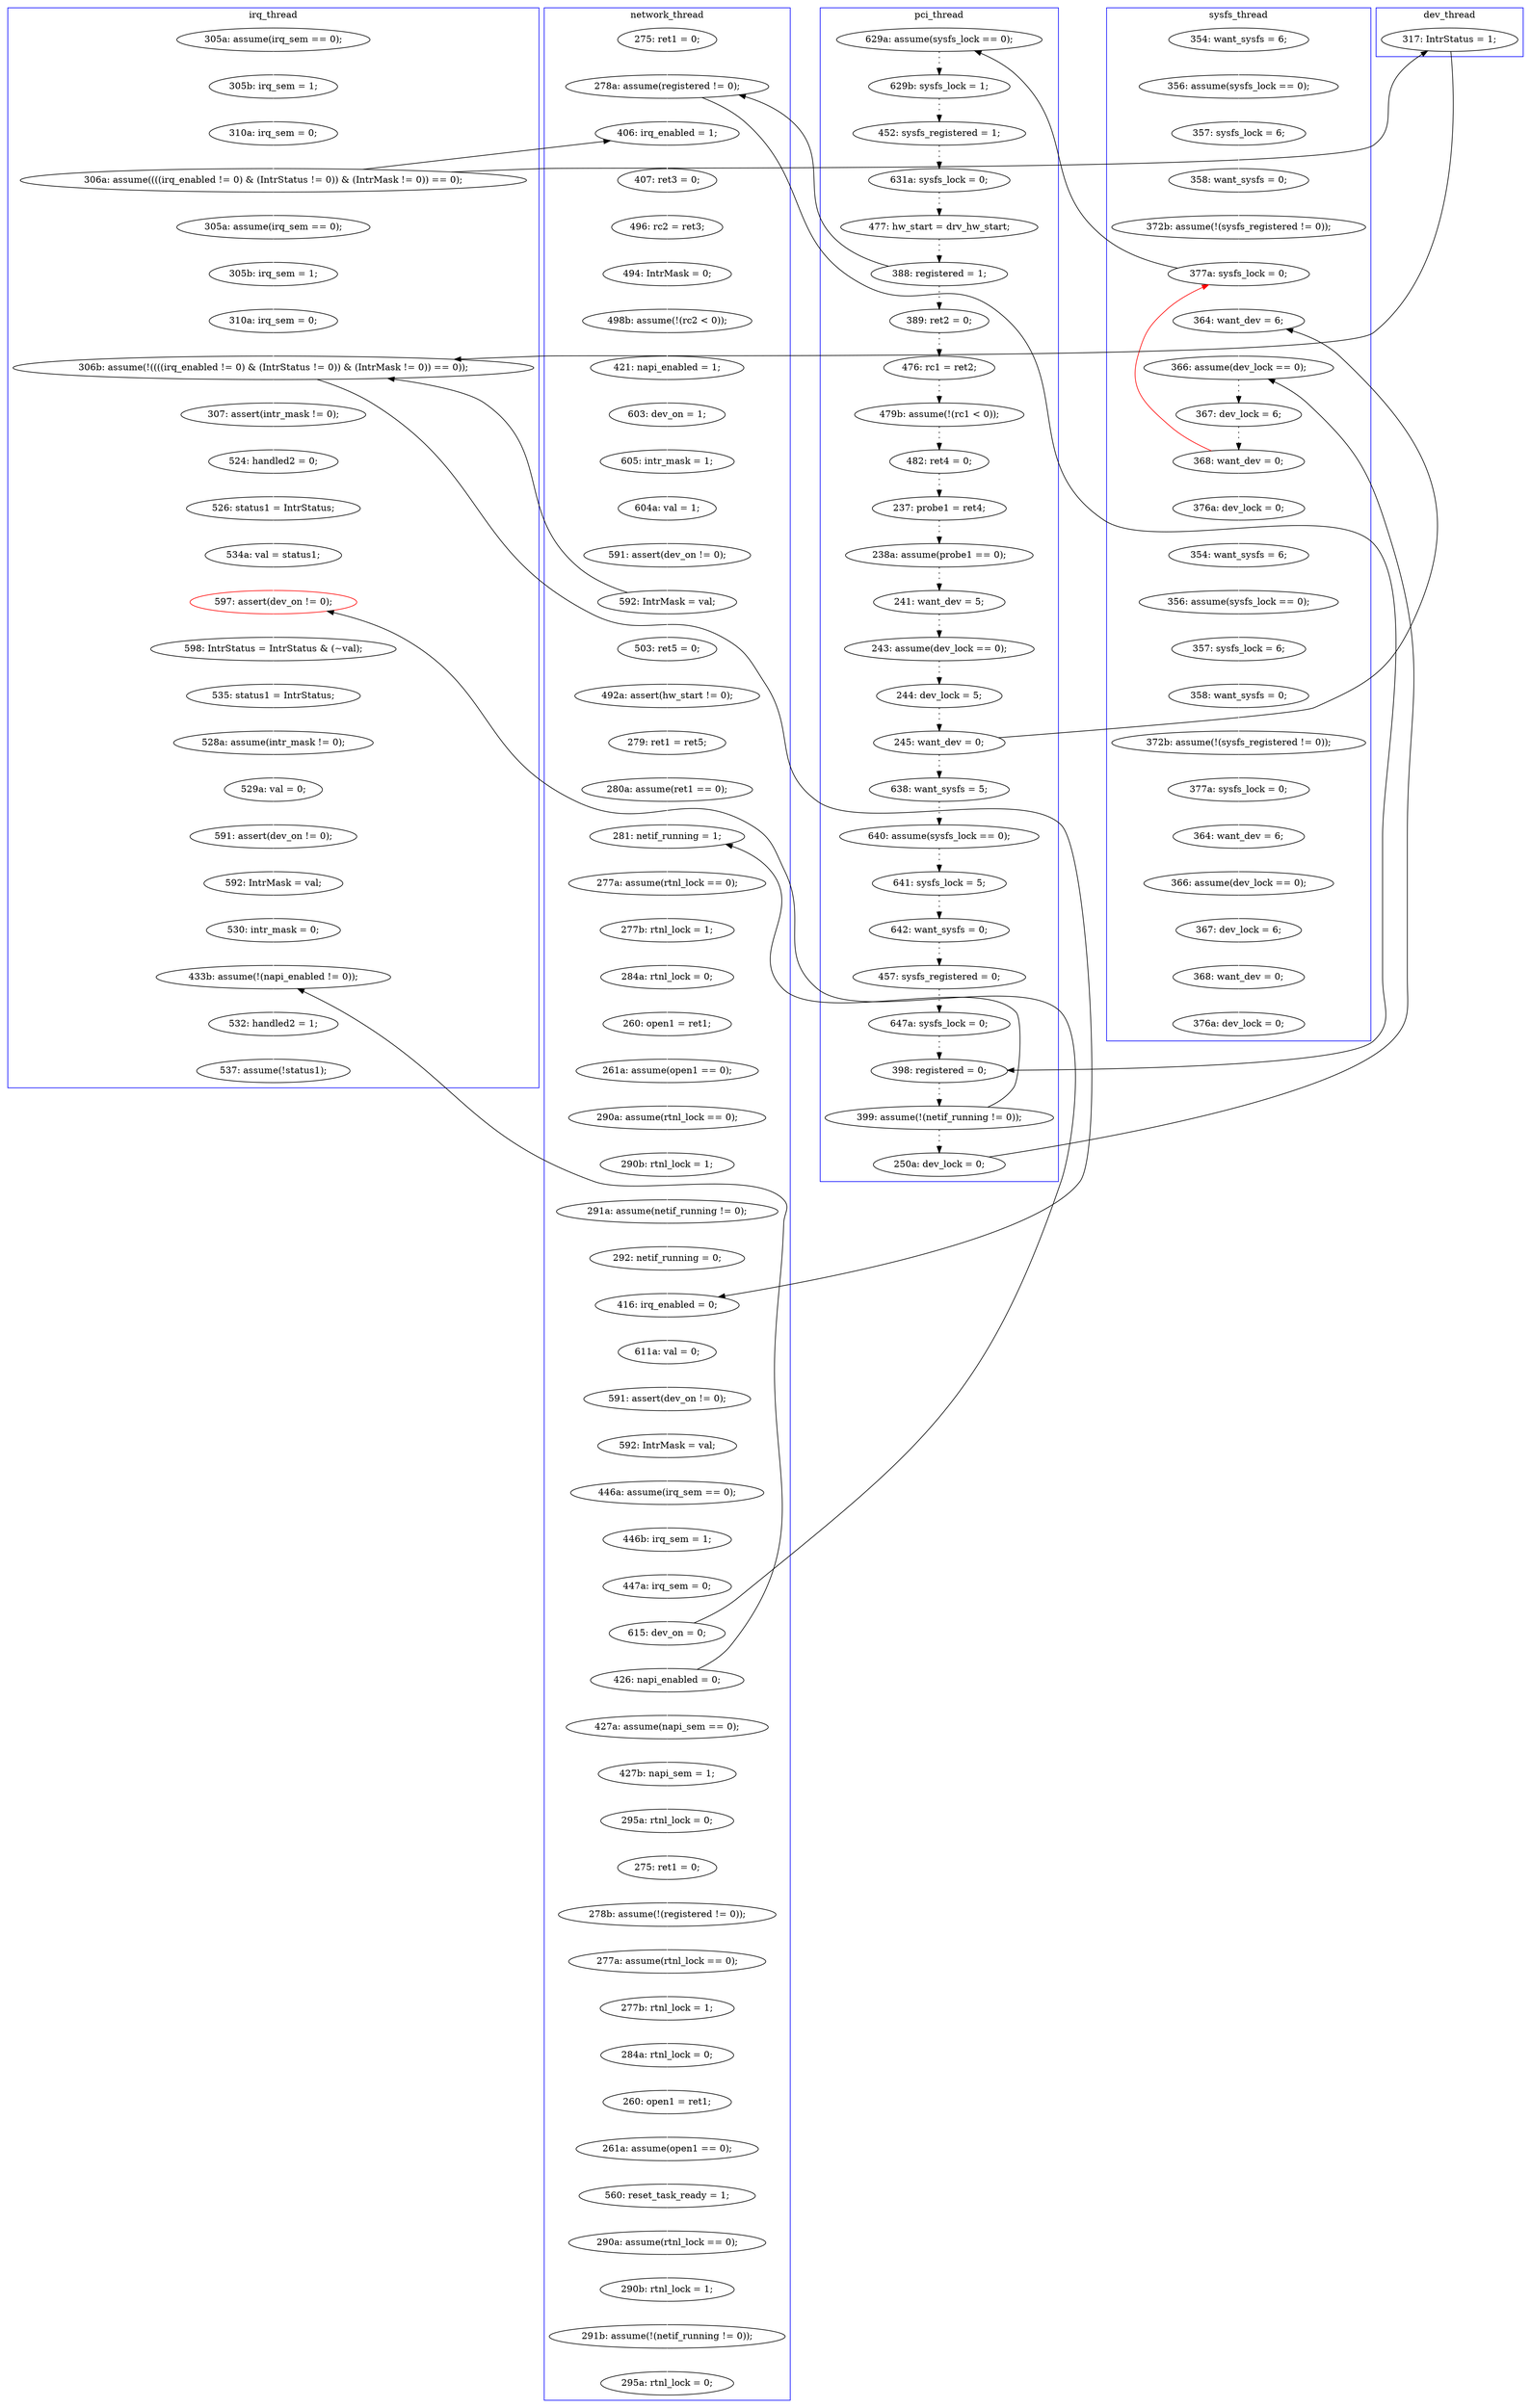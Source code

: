 digraph Counterexample {
	157 -> 158 [color = white, style = solid]
	234 -> 236 [color = white, style = solid]
	204 -> 208 [color = white, style = solid]
	122 -> 51 [color = red, style = solid, constraint = false]
	219 -> 266 [color = black, style = solid, constraint = false]
	82 -> 83 [color = black, style = dotted]
	257 -> 259 [color = white, style = solid]
	261 -> 262 [color = white, style = solid]
	84 -> 85 [color = black, style = solid, constraint = false]
	33 -> 36 [color = white, style = solid]
	30 -> 31 [color = white, style = solid]
	216 -> 217 [color = white, style = solid]
	285 -> 290 [color = white, style = solid]
	122 -> 123 [color = white, style = solid]
	269 -> 271 [color = white, style = solid]
	153 -> 159 [color = white, style = solid]
	71 -> 72 [color = black, style = dotted]
	36 -> 125 [color = black, style = solid, constraint = false]
	183 -> 190 [color = white, style = solid]
	111 -> 138 [color = white, style = solid]
	132 -> 148 [color = white, style = solid]
	111 -> 112 [color = black, style = solid, constraint = false]
	236 -> 242 [color = white, style = solid]
	238 -> 261 [color = white, style = solid]
	127 -> 128 [color = white, style = solid]
	191 -> 193 [color = white, style = solid]
	148 -> 149 [color = white, style = solid]
	274 -> 275 [color = white, style = solid]
	31 -> 33 [color = white, style = solid]
	245 -> 248 [color = white, style = solid]
	76 -> 77 [color = black, style = dotted]
	152 -> 153 [color = white, style = solid]
	211 -> 215 [color = white, style = solid]
	142 -> 144 [color = white, style = solid]
	51 -> 55 [color = black, style = solid, constraint = false]
	225 -> 228 [color = white, style = solid]
	267 -> 269 [color = white, style = solid]
	84 -> 90 [color = black, style = dotted]
	203 -> 238 [color = white, style = solid]
	166 -> 171 [color = white, style = solid]
	85 -> 120 [color = white, style = solid]
	63 -> 65 [color = black, style = dotted]
	109 -> 111 [color = white, style = solid]
	90 -> 91 [color = black, style = dotted]
	144 -> 147 [color = white, style = solid]
	75 -> 76 [color = black, style = dotted]
	256 -> 257 [color = white, style = solid]
	190 -> 191 [color = white, style = solid]
	42 -> 45 [color = white, style = solid]
	177 -> 178 [color = white, style = solid]
	262 -> 264 [color = white, style = solid]
	180 -> 183 [color = white, style = solid]
	113 -> 119 [color = black, style = dotted]
	46 -> 47 [color = white, style = solid]
	36 -> 199 [color = white, style = solid]
	243 -> 244 [color = white, style = solid]
	147 -> 157 [color = white, style = solid]
	65 -> 70 [color = black, style = dotted]
	275 -> 278 [color = white, style = solid]
	224 -> 225 [color = white, style = solid]
	208 -> 210 [color = white, style = solid]
	259 -> 291 [color = white, style = solid]
	228 -> 234 [color = white, style = solid]
	80 -> 81 [color = black, style = dotted]
	125 -> 203 [color = black, style = solid, constraint = false]
	36 -> 138 [color = black, style = solid, constraint = false]
	113 -> 176 [color = black, style = solid, constraint = false]
	70 -> 111 [color = black, style = solid, constraint = false]
	139 -> 140 [color = white, style = solid]
	61 -> 63 [color = black, style = dotted]
	242 -> 243 [color = white, style = solid]
	215 -> 216 [color = white, style = solid]
	278 -> 283 [color = white, style = solid]
	47 -> 50 [color = white, style = solid]
	91 -> 92 [color = black, style = dotted]
	179 -> 180 [color = white, style = solid]
	193 -> 194 [color = white, style = solid]
	264 -> 266 [color = white, style = solid]
	158 -> 160 [color = white, style = solid]
	163 -> 203 [color = black, style = solid, constraint = false]
	244 -> 245 [color = white, style = solid]
	128 -> 129 [color = white, style = solid]
	97 -> 99 [color = black, style = dotted]
	175 -> 176 [color = white, style = solid]
	45 -> 46 [color = white, style = solid]
	252 -> 256 [color = white, style = solid]
	93 -> 97 [color = black, style = dotted]
	121 -> 122 [color = black, style = dotted]
	151 -> 152 [color = white, style = solid]
	140 -> 142 [color = white, style = solid]
	203 -> 204 [color = black, style = solid, constraint = false]
	178 -> 179 [color = white, style = solid]
	50 -> 51 [color = white, style = solid]
	99 -> 112 [color = black, style = dotted]
	219 -> 223 [color = white, style = solid]
	200 -> 201 [color = white, style = solid]
	160 -> 162 [color = white, style = solid]
	138 -> 139 [color = white, style = solid]
	271 -> 272 [color = white, style = solid]
	119 -> 120 [color = black, style = solid, constraint = false]
	162 -> 163 [color = white, style = solid]
	223 -> 283 [color = black, style = solid, constraint = false]
	266 -> 267 [color = white, style = solid]
	56 -> 61 [color = black, style = dotted]
	77 -> 80 [color = black, style = dotted]
	163 -> 166 [color = white, style = solid]
	55 -> 56 [color = black, style = dotted]
	123 -> 127 [color = white, style = solid]
	217 -> 219 [color = white, style = solid]
	223 -> 224 [color = white, style = solid]
	194 -> 204 [color = white, style = solid]
	199 -> 200 [color = white, style = solid]
	201 -> 203 [color = white, style = solid]
	283 -> 285 [color = white, style = solid]
	176 -> 177 [color = white, style = solid]
	172 -> 175 [color = white, style = solid]
	171 -> 172 [color = white, style = solid]
	81 -> 82 [color = black, style = dotted]
	248 -> 252 [color = white, style = solid]
	129 -> 130 [color = white, style = solid]
	149 -> 151 [color = white, style = solid]
	112 -> 113 [color = black, style = dotted]
	120 -> 121 [color = black, style = dotted]
	130 -> 132 [color = white, style = solid]
	51 -> 85 [color = white, style = solid]
	83 -> 84 [color = black, style = dotted]
	210 -> 211 [color = white, style = solid]
	272 -> 274 [color = white, style = solid]
	92 -> 93 [color = black, style = dotted]
	72 -> 75 [color = black, style = dotted]
	70 -> 71 [color = black, style = dotted]
	subgraph cluster7 {
		label = dev_thread
		color = blue
		125  [label = "317: IntrStatus = 1;"]
	}
	subgraph cluster3 {
		label = irq_thread
		color = blue
		33  [label = "310a: irq_sem = 0;"]
		278  [label = "530: intr_mask = 0;"]
		266  [label = "597: assert(dev_on != 0);", color = red]
		264  [label = "534a: val = status1;"]
		203  [label = "306b: assume(!((((irq_enabled != 0) & (IntrStatus != 0)) & (IntrMask != 0)) == 0));"]
		200  [label = "305b: irq_sem = 1;"]
		267  [label = "598: IntrStatus = IntrStatus & (~val);"]
		283  [label = "433b: assume(!(napi_enabled != 0));"]
		261  [label = "524: handled2 = 0;"]
		201  [label = "310a: irq_sem = 0;"]
		290  [label = "537: assume(!status1);"]
		285  [label = "532: handled2 = 1;"]
		238  [label = "307: assert(intr_mask != 0);"]
		272  [label = "529a: val = 0;"]
		262  [label = "526: status1 = IntrStatus;"]
		271  [label = "528a: assume(intr_mask != 0);"]
		199  [label = "305a: assume(irq_sem == 0);"]
		30  [label = "305a: assume(irq_sem == 0);"]
		269  [label = "535: status1 = IntrStatus;"]
		275  [label = "592: IntrMask = val;"]
		31  [label = "305b: irq_sem = 1;"]
		274  [label = "591: assert(dev_on != 0);"]
		36  [label = "306a: assume((((irq_enabled != 0) & (IntrStatus != 0)) & (IntrMask != 0)) == 0);"]
	}
	subgraph cluster6 {
		label = sysfs_thread
		color = blue
		132  [label = "372b: assume(!(sysfs_registered != 0));"]
		123  [label = "376a: dev_lock = 0;"]
		121  [label = "367: dev_lock = 6;"]
		148  [label = "377a: sysfs_lock = 0;"]
		130  [label = "358: want_sysfs = 0;"]
		153  [label = "368: want_dev = 0;"]
		152  [label = "367: dev_lock = 6;"]
		47  [label = "358: want_sysfs = 0;"]
		120  [label = "366: assume(dev_lock == 0);"]
		46  [label = "357: sysfs_lock = 6;"]
		45  [label = "356: assume(sysfs_lock == 0);"]
		129  [label = "357: sysfs_lock = 6;"]
		151  [label = "366: assume(dev_lock == 0);"]
		128  [label = "356: assume(sysfs_lock == 0);"]
		50  [label = "372b: assume(!(sysfs_registered != 0));"]
		122  [label = "368: want_dev = 0;"]
		127  [label = "354: want_sysfs = 6;"]
		159  [label = "376a: dev_lock = 0;"]
		42  [label = "354: want_sysfs = 6;"]
		85  [label = "364: want_dev = 6;"]
		51  [label = "377a: sysfs_lock = 0;"]
		149  [label = "364: want_dev = 6;"]
	}
	subgraph cluster1 {
		label = pci_thread
		color = blue
		55  [label = "629a: assume(sysfs_lock == 0);"]
		77  [label = "237: probe1 = ret4;"]
		113  [label = "399: assume(!(netif_running != 0));"]
		84  [label = "245: want_dev = 0;"]
		63  [label = "631a: sysfs_lock = 0;"]
		61  [label = "452: sysfs_registered = 1;"]
		75  [label = "479b: assume(!(rc1 < 0));"]
		81  [label = "241: want_dev = 5;"]
		99  [label = "647a: sysfs_lock = 0;"]
		97  [label = "457: sysfs_registered = 0;"]
		71  [label = "389: ret2 = 0;"]
		65  [label = "477: hw_start = drv_hw_start;"]
		92  [label = "641: sysfs_lock = 5;"]
		93  [label = "642: want_sysfs = 0;"]
		112  [label = "398: registered = 0;"]
		76  [label = "482: ret4 = 0;"]
		70  [label = "388: registered = 1;"]
		82  [label = "243: assume(dev_lock == 0);"]
		90  [label = "638: want_sysfs = 5;"]
		91  [label = "640: assume(sysfs_lock == 0);"]
		119  [label = "250a: dev_lock = 0;"]
		56  [label = "629b: sysfs_lock = 1;"]
		83  [label = "244: dev_lock = 5;"]
		80  [label = "238a: assume(probe1 == 0);"]
		72  [label = "476: rc1 = ret2;"]
	}
	subgraph cluster2 {
		label = network_thread
		color = blue
		228  [label = "295a: rtnl_lock = 0;"]
		147  [label = "421: napi_enabled = 1;"]
		162  [label = "591: assert(dev_on != 0);"]
		193  [label = "291a: assume(netif_running != 0);"]
		109  [label = "275: ret1 = 0;"]
		242  [label = "277a: assume(rtnl_lock == 0);"]
		144  [label = "498b: assume(!(rc2 < 0));"]
		252  [label = "560: reset_task_ready = 1;"]
		139  [label = "407: ret3 = 0;"]
		171  [label = "492a: assert(hw_start != 0);"]
		225  [label = "427b: napi_sem = 1;"]
		210  [label = "591: assert(dev_on != 0);"]
		215  [label = "446a: assume(irq_sem == 0);"]
		244  [label = "284a: rtnl_lock = 0;"]
		211  [label = "592: IntrMask = val;"]
		183  [label = "261a: assume(open1 == 0);"]
		248  [label = "261a: assume(open1 == 0);"]
		236  [label = "278b: assume(!(registered != 0));"]
		259  [label = "291b: assume(!(netif_running != 0));"]
		223  [label = "426: napi_enabled = 0;"]
		163  [label = "592: IntrMask = val;"]
		175  [label = "280a: assume(ret1 == 0);"]
		111  [label = "278a: assume(registered != 0);"]
		191  [label = "290b: rtnl_lock = 1;"]
		194  [label = "292: netif_running = 0;"]
		224  [label = "427a: assume(napi_sem == 0);"]
		176  [label = "281: netif_running = 1;"]
		245  [label = "260: open1 = ret1;"]
		157  [label = "603: dev_on = 1;"]
		217  [label = "447a: irq_sem = 0;"]
		243  [label = "277b: rtnl_lock = 1;"]
		256  [label = "290a: assume(rtnl_lock == 0);"]
		291  [label = "295a: rtnl_lock = 0;"]
		166  [label = "503: ret5 = 0;"]
		257  [label = "290b: rtnl_lock = 1;"]
		158  [label = "605: intr_mask = 1;"]
		177  [label = "277a: assume(rtnl_lock == 0);"]
		138  [label = "406: irq_enabled = 1;"]
		190  [label = "290a: assume(rtnl_lock == 0);"]
		234  [label = "275: ret1 = 0;"]
		142  [label = "494: IntrMask = 0;"]
		216  [label = "446b: irq_sem = 1;"]
		172  [label = "279: ret1 = ret5;"]
		160  [label = "604a: val = 1;"]
		178  [label = "277b: rtnl_lock = 1;"]
		204  [label = "416: irq_enabled = 0;"]
		219  [label = "615: dev_on = 0;"]
		208  [label = "611a: val = 0;"]
		140  [label = "496: rc2 = ret3;"]
		180  [label = "260: open1 = ret1;"]
		179  [label = "284a: rtnl_lock = 0;"]
	}
}